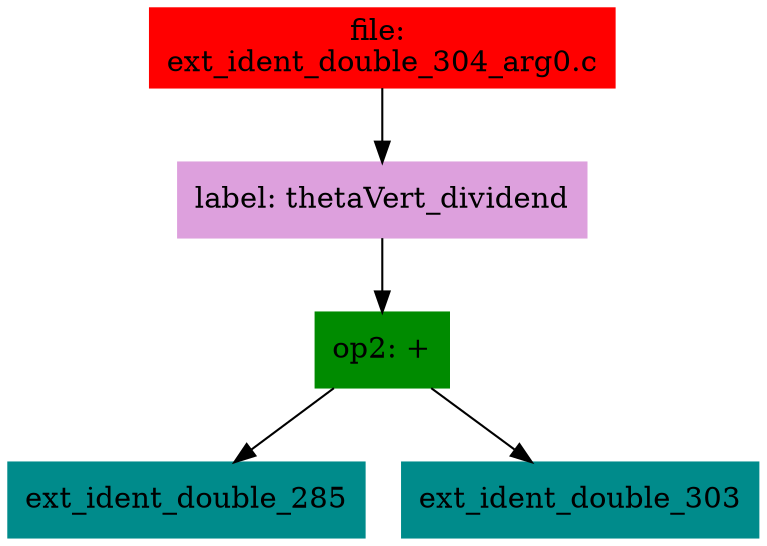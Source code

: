 digraph G {
node [shape=box]

0 [label="file: 
ext_ident_double_304_arg0.c",color=red, style=filled]
1 [label="label: thetaVert_dividend",color=plum, style=filled]
0 -> 1
2 [label="op2: +",color=green4, style=filled]
1 -> 2
3 [label="ext_ident_double_285",color=cyan4, style=filled]
2 -> 3
24 [label="ext_ident_double_303",color=cyan4, style=filled]
2 -> 24


}


